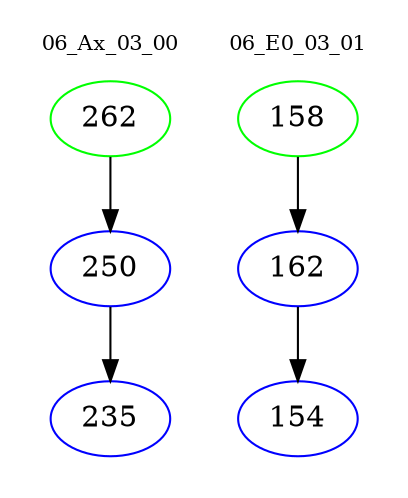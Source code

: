 digraph{
subgraph cluster_0 {
color = white
label = "06_Ax_03_00";
fontsize=10;
T0_262 [label="262", color="green"]
T0_262 -> T0_250 [color="black"]
T0_250 [label="250", color="blue"]
T0_250 -> T0_235 [color="black"]
T0_235 [label="235", color="blue"]
}
subgraph cluster_1 {
color = white
label = "06_E0_03_01";
fontsize=10;
T1_158 [label="158", color="green"]
T1_158 -> T1_162 [color="black"]
T1_162 [label="162", color="blue"]
T1_162 -> T1_154 [color="black"]
T1_154 [label="154", color="blue"]
}
}
